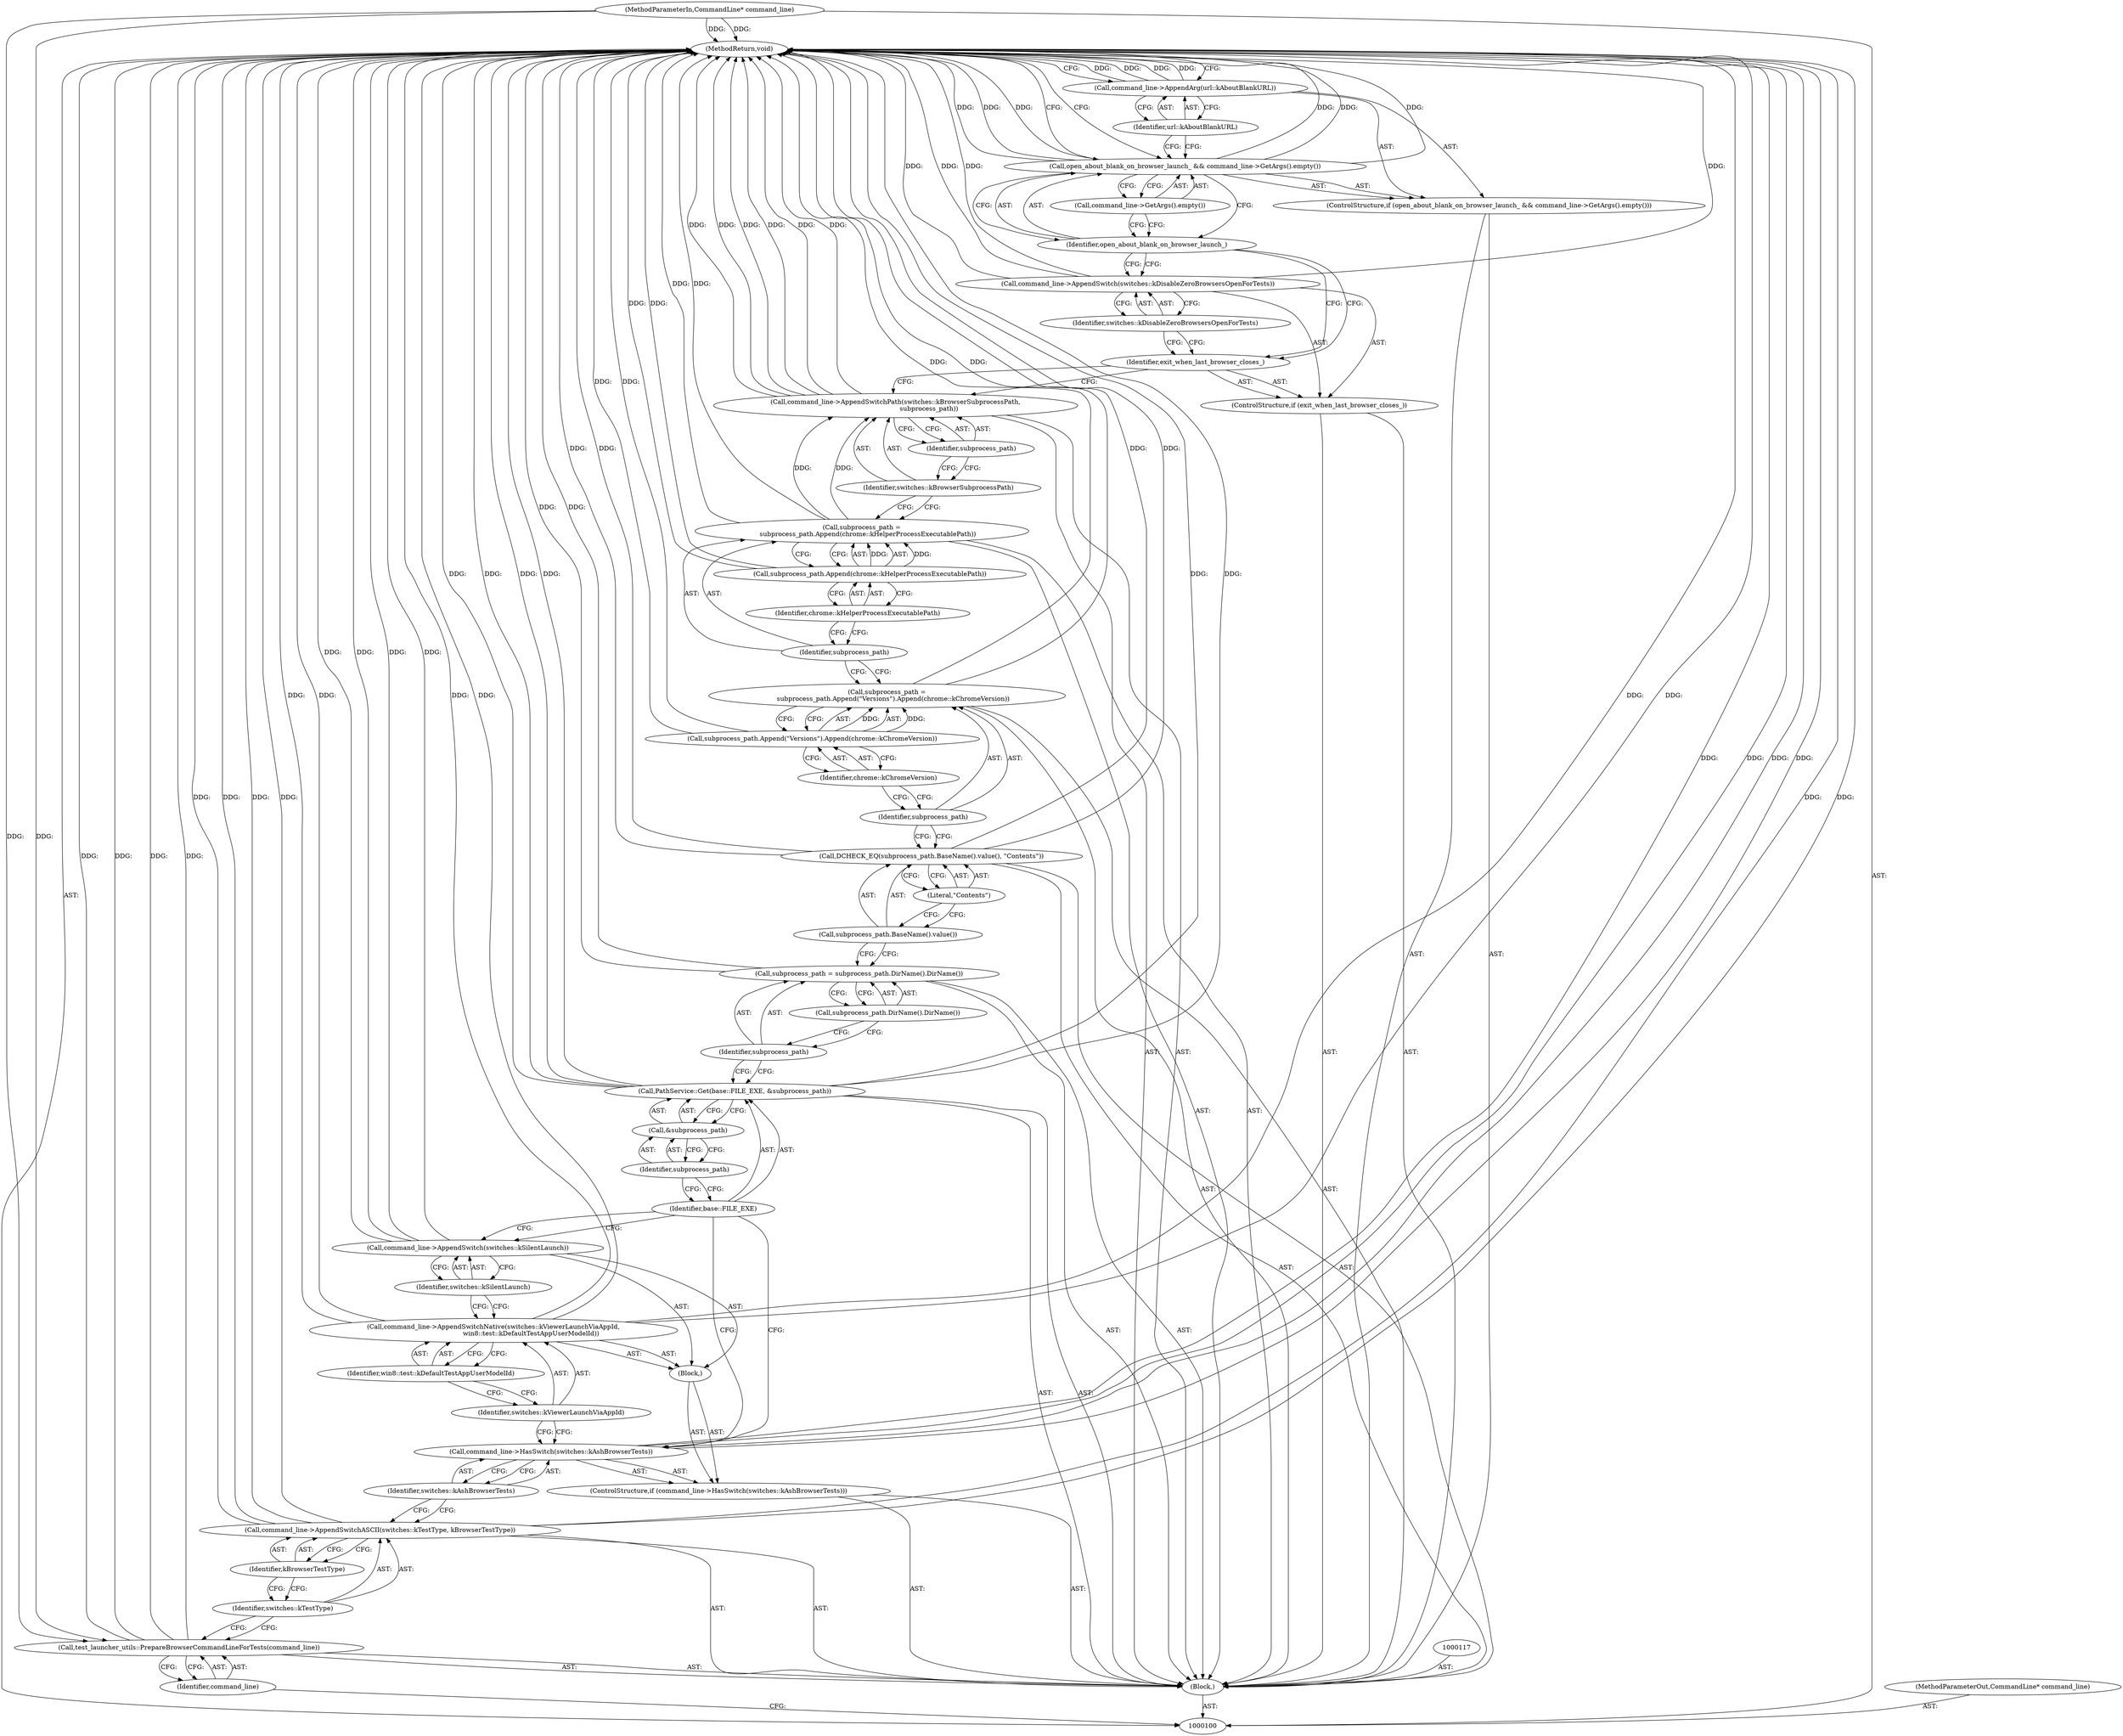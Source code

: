 digraph "0_Chrome_9fd9d629fcf836bb0d6210015d33a299cf6bca34_2" {
"1000149" [label="(MethodReturn,void)"];
"1000101" [label="(MethodParameterIn,CommandLine* command_line)"];
"1000228" [label="(MethodParameterOut,CommandLine* command_line)"];
"1000102" [label="(Block,)"];
"1000116" [label="(Identifier,switches::kSilentLaunch)"];
"1000115" [label="(Call,command_line->AppendSwitch(switches::kSilentLaunch))"];
"1000119" [label="(Identifier,base::FILE_EXE)"];
"1000118" [label="(Call,PathService::Get(base::FILE_EXE, &subprocess_path))"];
"1000120" [label="(Call,&subprocess_path)"];
"1000121" [label="(Identifier,subprocess_path)"];
"1000122" [label="(Call,subprocess_path = subprocess_path.DirName().DirName())"];
"1000123" [label="(Identifier,subprocess_path)"];
"1000124" [label="(Call,subprocess_path.DirName().DirName())"];
"1000126" [label="(Call,subprocess_path.BaseName().value())"];
"1000125" [label="(Call,DCHECK_EQ(subprocess_path.BaseName().value(), \"Contents\"))"];
"1000127" [label="(Literal,\"Contents\")"];
"1000128" [label="(Call,subprocess_path =\n      subprocess_path.Append(\"Versions\").Append(chrome::kChromeVersion))"];
"1000129" [label="(Identifier,subprocess_path)"];
"1000103" [label="(Call,test_launcher_utils::PrepareBrowserCommandLineForTests(command_line))"];
"1000104" [label="(Identifier,command_line)"];
"1000131" [label="(Identifier,chrome::kChromeVersion)"];
"1000130" [label="(Call,subprocess_path.Append(\"Versions\").Append(chrome::kChromeVersion))"];
"1000132" [label="(Call,subprocess_path =\n      subprocess_path.Append(chrome::kHelperProcessExecutablePath))"];
"1000133" [label="(Identifier,subprocess_path)"];
"1000135" [label="(Identifier,chrome::kHelperProcessExecutablePath)"];
"1000134" [label="(Call,subprocess_path.Append(chrome::kHelperProcessExecutablePath))"];
"1000136" [label="(Call,command_line->AppendSwitchPath(switches::kBrowserSubprocessPath,\n                                 subprocess_path))"];
"1000137" [label="(Identifier,switches::kBrowserSubprocessPath)"];
"1000138" [label="(Identifier,subprocess_path)"];
"1000139" [label="(ControlStructure,if (exit_when_last_browser_closes_))"];
"1000140" [label="(Identifier,exit_when_last_browser_closes_)"];
"1000142" [label="(Identifier,switches::kDisableZeroBrowsersOpenForTests)"];
"1000141" [label="(Call,command_line->AppendSwitch(switches::kDisableZeroBrowsersOpenForTests))"];
"1000143" [label="(ControlStructure,if (open_about_blank_on_browser_launch_ && command_line->GetArgs().empty()))"];
"1000146" [label="(Call,command_line->GetArgs().empty())"];
"1000144" [label="(Call,open_about_blank_on_browser_launch_ && command_line->GetArgs().empty())"];
"1000145" [label="(Identifier,open_about_blank_on_browser_launch_)"];
"1000148" [label="(Identifier,url::kAboutBlankURL)"];
"1000147" [label="(Call,command_line->AppendArg(url::kAboutBlankURL))"];
"1000105" [label="(Call,command_line->AppendSwitchASCII(switches::kTestType, kBrowserTestType))"];
"1000106" [label="(Identifier,switches::kTestType)"];
"1000107" [label="(Identifier,kBrowserTestType)"];
"1000108" [label="(ControlStructure,if (command_line->HasSwitch(switches::kAshBrowserTests)))"];
"1000110" [label="(Identifier,switches::kAshBrowserTests)"];
"1000111" [label="(Block,)"];
"1000109" [label="(Call,command_line->HasSwitch(switches::kAshBrowserTests))"];
"1000113" [label="(Identifier,switches::kViewerLaunchViaAppId)"];
"1000112" [label="(Call,command_line->AppendSwitchNative(switches::kViewerLaunchViaAppId,\n                                     win8::test::kDefaultTestAppUserModelId))"];
"1000114" [label="(Identifier,win8::test::kDefaultTestAppUserModelId)"];
"1000149" -> "1000100"  [label="AST: "];
"1000149" -> "1000147"  [label="CFG: "];
"1000149" -> "1000144"  [label="CFG: "];
"1000141" -> "1000149"  [label="DDG: "];
"1000141" -> "1000149"  [label="DDG: "];
"1000125" -> "1000149"  [label="DDG: "];
"1000125" -> "1000149"  [label="DDG: "];
"1000105" -> "1000149"  [label="DDG: "];
"1000105" -> "1000149"  [label="DDG: "];
"1000105" -> "1000149"  [label="DDG: "];
"1000103" -> "1000149"  [label="DDG: "];
"1000103" -> "1000149"  [label="DDG: "];
"1000112" -> "1000149"  [label="DDG: "];
"1000112" -> "1000149"  [label="DDG: "];
"1000112" -> "1000149"  [label="DDG: "];
"1000115" -> "1000149"  [label="DDG: "];
"1000115" -> "1000149"  [label="DDG: "];
"1000147" -> "1000149"  [label="DDG: "];
"1000147" -> "1000149"  [label="DDG: "];
"1000118" -> "1000149"  [label="DDG: "];
"1000118" -> "1000149"  [label="DDG: "];
"1000118" -> "1000149"  [label="DDG: "];
"1000144" -> "1000149"  [label="DDG: "];
"1000144" -> "1000149"  [label="DDG: "];
"1000144" -> "1000149"  [label="DDG: "];
"1000128" -> "1000149"  [label="DDG: "];
"1000132" -> "1000149"  [label="DDG: "];
"1000134" -> "1000149"  [label="DDG: "];
"1000101" -> "1000149"  [label="DDG: "];
"1000109" -> "1000149"  [label="DDG: "];
"1000109" -> "1000149"  [label="DDG: "];
"1000136" -> "1000149"  [label="DDG: "];
"1000136" -> "1000149"  [label="DDG: "];
"1000136" -> "1000149"  [label="DDG: "];
"1000130" -> "1000149"  [label="DDG: "];
"1000122" -> "1000149"  [label="DDG: "];
"1000101" -> "1000100"  [label="AST: "];
"1000101" -> "1000149"  [label="DDG: "];
"1000101" -> "1000103"  [label="DDG: "];
"1000228" -> "1000100"  [label="AST: "];
"1000102" -> "1000100"  [label="AST: "];
"1000103" -> "1000102"  [label="AST: "];
"1000105" -> "1000102"  [label="AST: "];
"1000108" -> "1000102"  [label="AST: "];
"1000117" -> "1000102"  [label="AST: "];
"1000118" -> "1000102"  [label="AST: "];
"1000122" -> "1000102"  [label="AST: "];
"1000125" -> "1000102"  [label="AST: "];
"1000128" -> "1000102"  [label="AST: "];
"1000132" -> "1000102"  [label="AST: "];
"1000136" -> "1000102"  [label="AST: "];
"1000139" -> "1000102"  [label="AST: "];
"1000143" -> "1000102"  [label="AST: "];
"1000116" -> "1000115"  [label="AST: "];
"1000116" -> "1000112"  [label="CFG: "];
"1000115" -> "1000116"  [label="CFG: "];
"1000115" -> "1000111"  [label="AST: "];
"1000115" -> "1000116"  [label="CFG: "];
"1000116" -> "1000115"  [label="AST: "];
"1000119" -> "1000115"  [label="CFG: "];
"1000115" -> "1000149"  [label="DDG: "];
"1000115" -> "1000149"  [label="DDG: "];
"1000119" -> "1000118"  [label="AST: "];
"1000119" -> "1000115"  [label="CFG: "];
"1000119" -> "1000109"  [label="CFG: "];
"1000121" -> "1000119"  [label="CFG: "];
"1000118" -> "1000102"  [label="AST: "];
"1000118" -> "1000120"  [label="CFG: "];
"1000119" -> "1000118"  [label="AST: "];
"1000120" -> "1000118"  [label="AST: "];
"1000123" -> "1000118"  [label="CFG: "];
"1000118" -> "1000149"  [label="DDG: "];
"1000118" -> "1000149"  [label="DDG: "];
"1000118" -> "1000149"  [label="DDG: "];
"1000120" -> "1000118"  [label="AST: "];
"1000120" -> "1000121"  [label="CFG: "];
"1000121" -> "1000120"  [label="AST: "];
"1000118" -> "1000120"  [label="CFG: "];
"1000121" -> "1000120"  [label="AST: "];
"1000121" -> "1000119"  [label="CFG: "];
"1000120" -> "1000121"  [label="CFG: "];
"1000122" -> "1000102"  [label="AST: "];
"1000122" -> "1000124"  [label="CFG: "];
"1000123" -> "1000122"  [label="AST: "];
"1000124" -> "1000122"  [label="AST: "];
"1000126" -> "1000122"  [label="CFG: "];
"1000122" -> "1000149"  [label="DDG: "];
"1000123" -> "1000122"  [label="AST: "];
"1000123" -> "1000118"  [label="CFG: "];
"1000124" -> "1000123"  [label="CFG: "];
"1000124" -> "1000122"  [label="AST: "];
"1000124" -> "1000123"  [label="CFG: "];
"1000122" -> "1000124"  [label="CFG: "];
"1000126" -> "1000125"  [label="AST: "];
"1000126" -> "1000122"  [label="CFG: "];
"1000127" -> "1000126"  [label="CFG: "];
"1000125" -> "1000102"  [label="AST: "];
"1000125" -> "1000127"  [label="CFG: "];
"1000126" -> "1000125"  [label="AST: "];
"1000127" -> "1000125"  [label="AST: "];
"1000129" -> "1000125"  [label="CFG: "];
"1000125" -> "1000149"  [label="DDG: "];
"1000125" -> "1000149"  [label="DDG: "];
"1000127" -> "1000125"  [label="AST: "];
"1000127" -> "1000126"  [label="CFG: "];
"1000125" -> "1000127"  [label="CFG: "];
"1000128" -> "1000102"  [label="AST: "];
"1000128" -> "1000130"  [label="CFG: "];
"1000129" -> "1000128"  [label="AST: "];
"1000130" -> "1000128"  [label="AST: "];
"1000133" -> "1000128"  [label="CFG: "];
"1000128" -> "1000149"  [label="DDG: "];
"1000130" -> "1000128"  [label="DDG: "];
"1000129" -> "1000128"  [label="AST: "];
"1000129" -> "1000125"  [label="CFG: "];
"1000131" -> "1000129"  [label="CFG: "];
"1000103" -> "1000102"  [label="AST: "];
"1000103" -> "1000104"  [label="CFG: "];
"1000104" -> "1000103"  [label="AST: "];
"1000106" -> "1000103"  [label="CFG: "];
"1000103" -> "1000149"  [label="DDG: "];
"1000103" -> "1000149"  [label="DDG: "];
"1000101" -> "1000103"  [label="DDG: "];
"1000104" -> "1000103"  [label="AST: "];
"1000104" -> "1000100"  [label="CFG: "];
"1000103" -> "1000104"  [label="CFG: "];
"1000131" -> "1000130"  [label="AST: "];
"1000131" -> "1000129"  [label="CFG: "];
"1000130" -> "1000131"  [label="CFG: "];
"1000130" -> "1000128"  [label="AST: "];
"1000130" -> "1000131"  [label="CFG: "];
"1000131" -> "1000130"  [label="AST: "];
"1000128" -> "1000130"  [label="CFG: "];
"1000130" -> "1000149"  [label="DDG: "];
"1000130" -> "1000128"  [label="DDG: "];
"1000132" -> "1000102"  [label="AST: "];
"1000132" -> "1000134"  [label="CFG: "];
"1000133" -> "1000132"  [label="AST: "];
"1000134" -> "1000132"  [label="AST: "];
"1000137" -> "1000132"  [label="CFG: "];
"1000132" -> "1000149"  [label="DDG: "];
"1000134" -> "1000132"  [label="DDG: "];
"1000132" -> "1000136"  [label="DDG: "];
"1000133" -> "1000132"  [label="AST: "];
"1000133" -> "1000128"  [label="CFG: "];
"1000135" -> "1000133"  [label="CFG: "];
"1000135" -> "1000134"  [label="AST: "];
"1000135" -> "1000133"  [label="CFG: "];
"1000134" -> "1000135"  [label="CFG: "];
"1000134" -> "1000132"  [label="AST: "];
"1000134" -> "1000135"  [label="CFG: "];
"1000135" -> "1000134"  [label="AST: "];
"1000132" -> "1000134"  [label="CFG: "];
"1000134" -> "1000149"  [label="DDG: "];
"1000134" -> "1000132"  [label="DDG: "];
"1000136" -> "1000102"  [label="AST: "];
"1000136" -> "1000138"  [label="CFG: "];
"1000137" -> "1000136"  [label="AST: "];
"1000138" -> "1000136"  [label="AST: "];
"1000140" -> "1000136"  [label="CFG: "];
"1000136" -> "1000149"  [label="DDG: "];
"1000136" -> "1000149"  [label="DDG: "];
"1000136" -> "1000149"  [label="DDG: "];
"1000132" -> "1000136"  [label="DDG: "];
"1000137" -> "1000136"  [label="AST: "];
"1000137" -> "1000132"  [label="CFG: "];
"1000138" -> "1000137"  [label="CFG: "];
"1000138" -> "1000136"  [label="AST: "];
"1000138" -> "1000137"  [label="CFG: "];
"1000136" -> "1000138"  [label="CFG: "];
"1000139" -> "1000102"  [label="AST: "];
"1000140" -> "1000139"  [label="AST: "];
"1000141" -> "1000139"  [label="AST: "];
"1000140" -> "1000139"  [label="AST: "];
"1000140" -> "1000136"  [label="CFG: "];
"1000142" -> "1000140"  [label="CFG: "];
"1000145" -> "1000140"  [label="CFG: "];
"1000142" -> "1000141"  [label="AST: "];
"1000142" -> "1000140"  [label="CFG: "];
"1000141" -> "1000142"  [label="CFG: "];
"1000141" -> "1000139"  [label="AST: "];
"1000141" -> "1000142"  [label="CFG: "];
"1000142" -> "1000141"  [label="AST: "];
"1000145" -> "1000141"  [label="CFG: "];
"1000141" -> "1000149"  [label="DDG: "];
"1000141" -> "1000149"  [label="DDG: "];
"1000143" -> "1000102"  [label="AST: "];
"1000144" -> "1000143"  [label="AST: "];
"1000147" -> "1000143"  [label="AST: "];
"1000146" -> "1000144"  [label="AST: "];
"1000146" -> "1000145"  [label="CFG: "];
"1000144" -> "1000146"  [label="CFG: "];
"1000144" -> "1000143"  [label="AST: "];
"1000144" -> "1000145"  [label="CFG: "];
"1000144" -> "1000146"  [label="CFG: "];
"1000145" -> "1000144"  [label="AST: "];
"1000146" -> "1000144"  [label="AST: "];
"1000148" -> "1000144"  [label="CFG: "];
"1000149" -> "1000144"  [label="CFG: "];
"1000144" -> "1000149"  [label="DDG: "];
"1000144" -> "1000149"  [label="DDG: "];
"1000144" -> "1000149"  [label="DDG: "];
"1000145" -> "1000144"  [label="AST: "];
"1000145" -> "1000141"  [label="CFG: "];
"1000145" -> "1000140"  [label="CFG: "];
"1000146" -> "1000145"  [label="CFG: "];
"1000144" -> "1000145"  [label="CFG: "];
"1000148" -> "1000147"  [label="AST: "];
"1000148" -> "1000144"  [label="CFG: "];
"1000147" -> "1000148"  [label="CFG: "];
"1000147" -> "1000143"  [label="AST: "];
"1000147" -> "1000148"  [label="CFG: "];
"1000148" -> "1000147"  [label="AST: "];
"1000149" -> "1000147"  [label="CFG: "];
"1000147" -> "1000149"  [label="DDG: "];
"1000147" -> "1000149"  [label="DDG: "];
"1000105" -> "1000102"  [label="AST: "];
"1000105" -> "1000107"  [label="CFG: "];
"1000106" -> "1000105"  [label="AST: "];
"1000107" -> "1000105"  [label="AST: "];
"1000110" -> "1000105"  [label="CFG: "];
"1000105" -> "1000149"  [label="DDG: "];
"1000105" -> "1000149"  [label="DDG: "];
"1000105" -> "1000149"  [label="DDG: "];
"1000106" -> "1000105"  [label="AST: "];
"1000106" -> "1000103"  [label="CFG: "];
"1000107" -> "1000106"  [label="CFG: "];
"1000107" -> "1000105"  [label="AST: "];
"1000107" -> "1000106"  [label="CFG: "];
"1000105" -> "1000107"  [label="CFG: "];
"1000108" -> "1000102"  [label="AST: "];
"1000109" -> "1000108"  [label="AST: "];
"1000111" -> "1000108"  [label="AST: "];
"1000110" -> "1000109"  [label="AST: "];
"1000110" -> "1000105"  [label="CFG: "];
"1000109" -> "1000110"  [label="CFG: "];
"1000111" -> "1000108"  [label="AST: "];
"1000112" -> "1000111"  [label="AST: "];
"1000115" -> "1000111"  [label="AST: "];
"1000109" -> "1000108"  [label="AST: "];
"1000109" -> "1000110"  [label="CFG: "];
"1000110" -> "1000109"  [label="AST: "];
"1000113" -> "1000109"  [label="CFG: "];
"1000119" -> "1000109"  [label="CFG: "];
"1000109" -> "1000149"  [label="DDG: "];
"1000109" -> "1000149"  [label="DDG: "];
"1000113" -> "1000112"  [label="AST: "];
"1000113" -> "1000109"  [label="CFG: "];
"1000114" -> "1000113"  [label="CFG: "];
"1000112" -> "1000111"  [label="AST: "];
"1000112" -> "1000114"  [label="CFG: "];
"1000113" -> "1000112"  [label="AST: "];
"1000114" -> "1000112"  [label="AST: "];
"1000116" -> "1000112"  [label="CFG: "];
"1000112" -> "1000149"  [label="DDG: "];
"1000112" -> "1000149"  [label="DDG: "];
"1000112" -> "1000149"  [label="DDG: "];
"1000114" -> "1000112"  [label="AST: "];
"1000114" -> "1000113"  [label="CFG: "];
"1000112" -> "1000114"  [label="CFG: "];
}
